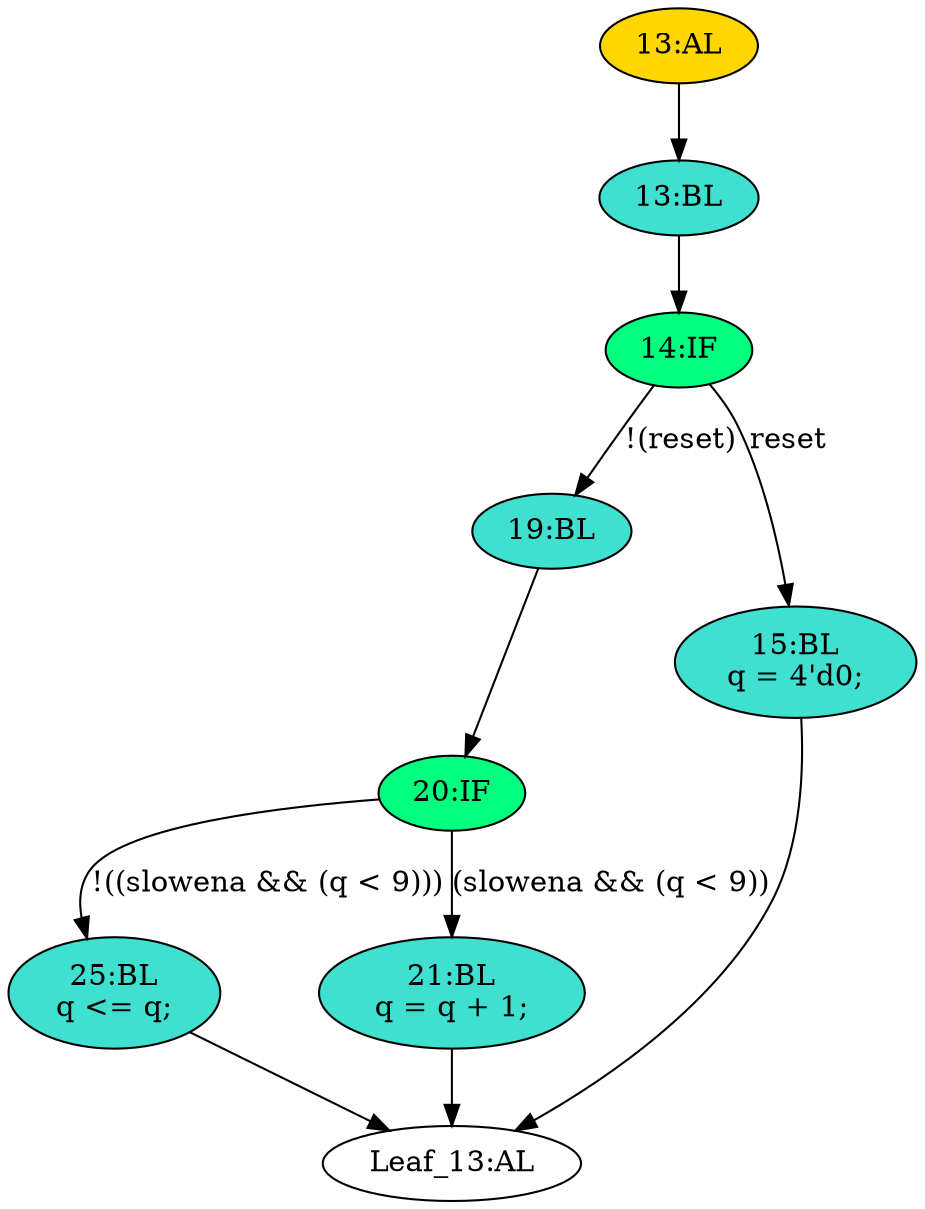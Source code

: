 strict digraph "" {
	node [label="\N"];
	"19:BL"	[ast="<pyverilog.vparser.ast.Block object at 0x7fd28a1e8410>",
		fillcolor=turquoise,
		label="19:BL",
		statements="[]",
		style=filled,
		typ=Block];
	"20:IF"	[ast="<pyverilog.vparser.ast.IfStatement object at 0x7fd28a1e8510>",
		fillcolor=springgreen,
		label="20:IF",
		statements="[]",
		style=filled,
		typ=IfStatement];
	"19:BL" -> "20:IF"	[cond="[]",
		lineno=None];
	"13:AL"	[ast="<pyverilog.vparser.ast.Always object at 0x7fd28a1e8b50>",
		clk_sens=True,
		fillcolor=gold,
		label="13:AL",
		sens="['clk']",
		statements="[]",
		style=filled,
		typ=Always,
		use_var="['reset', 'q', 'slowena']"];
	"13:BL"	[ast="<pyverilog.vparser.ast.Block object at 0x7fd28a1e8c90>",
		fillcolor=turquoise,
		label="13:BL",
		statements="[]",
		style=filled,
		typ=Block];
	"13:AL" -> "13:BL"	[cond="[]",
		lineno=None];
	"15:BL"	[ast="<pyverilog.vparser.ast.Block object at 0x7fd28a1e8d10>",
		fillcolor=turquoise,
		label="15:BL
q = 4'd0;",
		statements="[<pyverilog.vparser.ast.BlockingSubstitution object at 0x7fd28a1e8d50>]",
		style=filled,
		typ=Block];
	"Leaf_13:AL"	[def_var="['q']",
		label="Leaf_13:AL"];
	"15:BL" -> "Leaf_13:AL"	[cond="[]",
		lineno=None];
	"14:IF"	[ast="<pyverilog.vparser.ast.IfStatement object at 0x7fd28a1e8cd0>",
		fillcolor=springgreen,
		label="14:IF",
		statements="[]",
		style=filled,
		typ=IfStatement];
	"13:BL" -> "14:IF"	[cond="[]",
		lineno=None];
	"14:IF" -> "19:BL"	[cond="['reset']",
		label="!(reset)",
		lineno=14];
	"14:IF" -> "15:BL"	[cond="['reset']",
		label=reset,
		lineno=14];
	"25:BL"	[ast="<pyverilog.vparser.ast.Block object at 0x7fd28a1e8590>",
		fillcolor=turquoise,
		label="25:BL
q <= q;",
		statements="[<pyverilog.vparser.ast.NonblockingSubstitution object at 0x7fd28a1e85d0>]",
		style=filled,
		typ=Block];
	"20:IF" -> "25:BL"	[cond="['slowena', 'q']",
		label="!((slowena && (q < 9)))",
		lineno=20];
	"21:BL"	[ast="<pyverilog.vparser.ast.Block object at 0x7fd28a1e8790>",
		fillcolor=turquoise,
		label="21:BL
q = q + 1;",
		statements="[<pyverilog.vparser.ast.BlockingSubstitution object at 0x7fd28a1e87d0>]",
		style=filled,
		typ=Block];
	"20:IF" -> "21:BL"	[cond="['slowena', 'q']",
		label="(slowena && (q < 9))",
		lineno=20];
	"25:BL" -> "Leaf_13:AL"	[cond="[]",
		lineno=None];
	"21:BL" -> "Leaf_13:AL"	[cond="[]",
		lineno=None];
}
